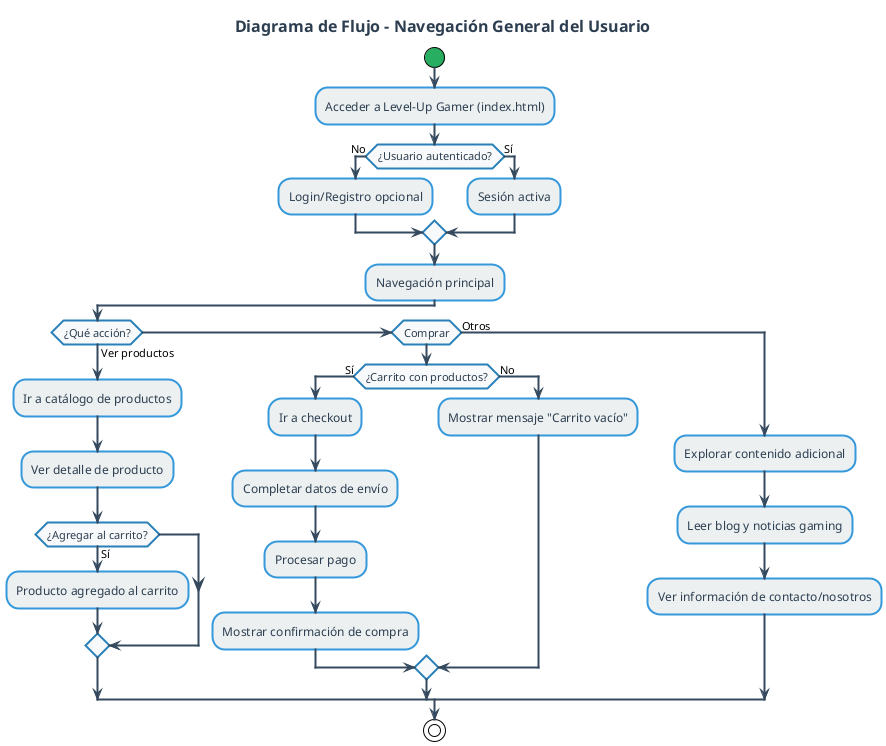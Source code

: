 @startuml flujo-usuario-general
title Diagrama de Flujo - Navegación General del Usuario

!theme plain
skinparam backgroundColor white
skinparam titleFontColor #2c3e50
skinparam titleFontSize 16
skinparam titleFontStyle bold

skinparam defaultTextColor #2c3e50
skinparam activityBackgroundColor #ecf0f1
skinparam activityBorderColor #3498db
skinparam activityBorderThickness 2
skinparam activityFontColor #2c3e50

skinparam activityStartColor #27ae60
skinparam activityEndColor #e74c3c
skinparam activityDiamondBackgroundColor #f8f9fa
skinparam activityDiamondBorderColor #2980b9

skinparam ArrowColor #34495e
skinparam ArrowThickness 2

start
:Acceder a Level-Up Gamer (index.html);

if (¿Usuario autenticado?) then (No)
    :Login/Registro opcional;
else (Sí)
    :Sesión activa;
endif

:Navegación principal;

if (¿Qué acción?) then (Ver productos)
    :Ir a catálogo de productos;
    :Ver detalle de producto;
    if (¿Agregar al carrito?) then (Sí)
        :Producto agregado al carrito;
    endif
    
elseif (Comprar) then
    if (¿Carrito con productos?) then (Sí)
        :Ir a checkout;
        :Completar datos de envío;
        :Procesar pago;
        :Mostrar confirmación de compra;
    else (No)
        :Mostrar mensaje "Carrito vacío";
    endif
    
else (Otros)
    :Explorar contenido adicional;
    :Leer blog y noticias gaming;
    :Ver información de contacto/nosotros;
endif

stop

@enduml